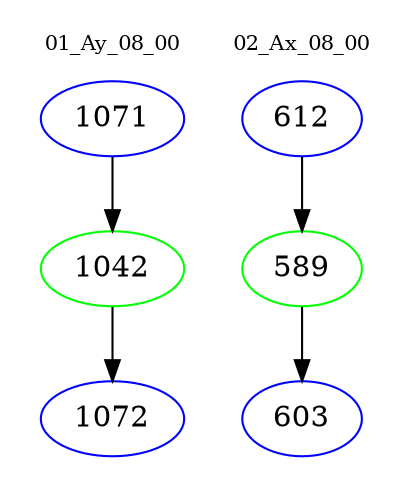 digraph{
subgraph cluster_0 {
color = white
label = "01_Ay_08_00";
fontsize=10;
T0_1071 [label="1071", color="blue"]
T0_1071 -> T0_1042 [color="black"]
T0_1042 [label="1042", color="green"]
T0_1042 -> T0_1072 [color="black"]
T0_1072 [label="1072", color="blue"]
}
subgraph cluster_1 {
color = white
label = "02_Ax_08_00";
fontsize=10;
T1_612 [label="612", color="blue"]
T1_612 -> T1_589 [color="black"]
T1_589 [label="589", color="green"]
T1_589 -> T1_603 [color="black"]
T1_603 [label="603", color="blue"]
}
}
